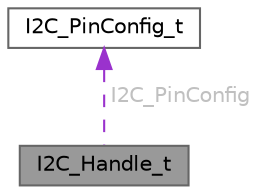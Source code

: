 digraph "I2C_Handle_t"
{
 // LATEX_PDF_SIZE
  bgcolor="transparent";
  edge [fontname=Helvetica,fontsize=10,labelfontname=Helvetica,labelfontsize=10];
  node [fontname=Helvetica,fontsize=10,shape=box,height=0.2,width=0.4];
  Node1 [id="Node000001",label="I2C_Handle_t",height=0.2,width=0.4,color="gray40", fillcolor="grey60", style="filled", fontcolor="black",tooltip=" "];
  Node2 -> Node1 [id="edge1_Node000001_Node000002",dir="back",color="darkorchid3",style="dashed",tooltip=" ",label=" I2C_PinConfig",fontcolor="grey" ];
  Node2 [id="Node000002",label="I2C_PinConfig_t",height=0.2,width=0.4,color="gray40", fillcolor="white", style="filled",URL="$df/d65/struct_i2_c___pin_config__t.html",tooltip=" "];
}
